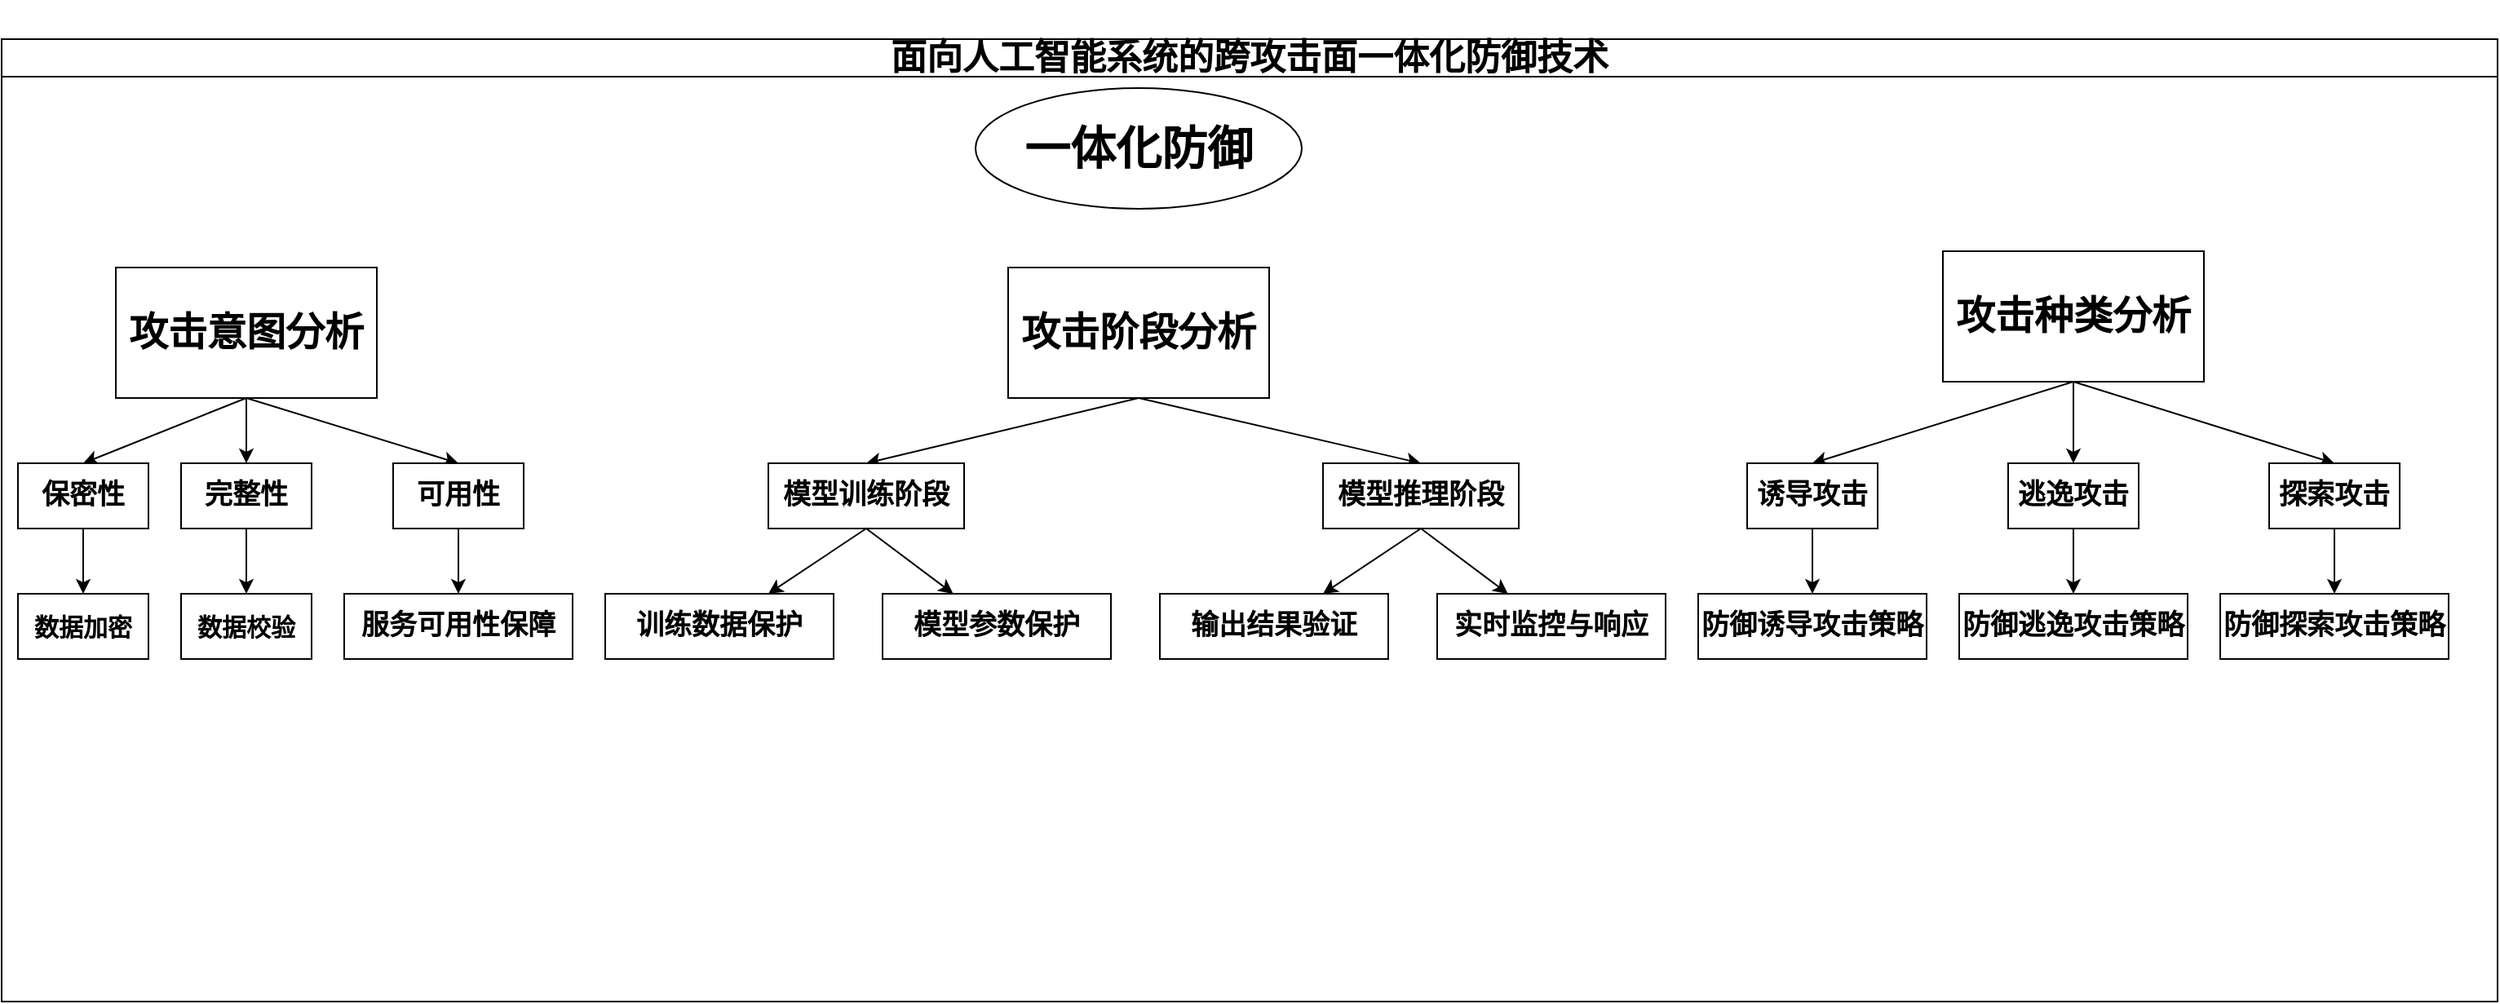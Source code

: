 <mxfile version="24.7.17">
  <diagram name="第 1 页" id="pIQt6GRZelODplqzJtHg">
    <mxGraphModel dx="1356" dy="2034" grid="1" gridSize="10" guides="1" tooltips="1" connect="1" arrows="1" fold="1" page="1" pageScale="1" pageWidth="827" pageHeight="1169" math="0" shadow="0">
      <root>
        <mxCell id="0" />
        <mxCell id="1" parent="0" />
        <mxCell id="iBgcNBvuugV4CT68VX7O-1" value="&lt;p style=&quot;font-size: 22px;&quot; class=&quot;MsoNormal&quot;&gt;&lt;span style=&quot;font-family: 微软雅黑;&quot;&gt;&lt;font style=&quot;font-size: 22px;&quot; face=&quot;微软雅黑&quot;&gt;面向人工智能系统&lt;/font&gt;&lt;font style=&quot;font-size: 22px;&quot; face=&quot;微软雅黑&quot;&gt;的跨攻击面一体化防御技术&lt;/font&gt;&lt;/span&gt;&lt;/p&gt;" style="swimlane;whiteSpace=wrap;html=1;movable=1;resizable=1;rotatable=1;deletable=1;editable=1;locked=0;connectable=1;" vertex="1" parent="1">
          <mxGeometry y="-700" width="1530" height="590" as="geometry" />
        </mxCell>
        <mxCell id="iBgcNBvuugV4CT68VX7O-21" style="rounded=0;orthogonalLoop=1;jettySize=auto;html=1;exitX=0.5;exitY=1;exitDx=0;exitDy=0;entryX=0.5;entryY=0;entryDx=0;entryDy=0;" edge="1" parent="iBgcNBvuugV4CT68VX7O-1" source="iBgcNBvuugV4CT68VX7O-18" target="iBgcNBvuugV4CT68VX7O-22">
          <mxGeometry relative="1" as="geometry">
            <mxPoint x="150" y="260" as="targetPoint" />
          </mxGeometry>
        </mxCell>
        <mxCell id="iBgcNBvuugV4CT68VX7O-28" style="rounded=0;orthogonalLoop=1;jettySize=auto;html=1;exitX=0.5;exitY=1;exitDx=0;exitDy=0;entryX=0.5;entryY=0;entryDx=0;entryDy=0;" edge="1" parent="iBgcNBvuugV4CT68VX7O-1" source="iBgcNBvuugV4CT68VX7O-18" target="iBgcNBvuugV4CT68VX7O-23">
          <mxGeometry relative="1" as="geometry" />
        </mxCell>
        <mxCell id="iBgcNBvuugV4CT68VX7O-29" style="rounded=0;orthogonalLoop=1;jettySize=auto;html=1;exitX=0.5;exitY=1;exitDx=0;exitDy=0;entryX=0.5;entryY=0;entryDx=0;entryDy=0;" edge="1" parent="iBgcNBvuugV4CT68VX7O-1" source="iBgcNBvuugV4CT68VX7O-18" target="iBgcNBvuugV4CT68VX7O-24">
          <mxGeometry relative="1" as="geometry" />
        </mxCell>
        <mxCell id="iBgcNBvuugV4CT68VX7O-18" value="&lt;span style=&quot;font-family: 微软雅黑;&quot;&gt;&lt;b style=&quot;&quot;&gt;&lt;font style=&quot;font-size: 24px;&quot;&gt;攻击意图分析&lt;/font&gt;&lt;/b&gt;&lt;/span&gt;" style="rounded=0;whiteSpace=wrap;html=1;" vertex="1" parent="iBgcNBvuugV4CT68VX7O-1">
          <mxGeometry x="70" y="140" width="160" height="80" as="geometry" />
        </mxCell>
        <mxCell id="iBgcNBvuugV4CT68VX7O-40" style="rounded=0;orthogonalLoop=1;jettySize=auto;html=1;exitX=0.5;exitY=1;exitDx=0;exitDy=0;entryX=0.5;entryY=0;entryDx=0;entryDy=0;" edge="1" parent="iBgcNBvuugV4CT68VX7O-1" source="iBgcNBvuugV4CT68VX7O-19" target="iBgcNBvuugV4CT68VX7O-34">
          <mxGeometry relative="1" as="geometry" />
        </mxCell>
        <mxCell id="iBgcNBvuugV4CT68VX7O-45" style="rounded=0;orthogonalLoop=1;jettySize=auto;html=1;exitX=0.5;exitY=1;exitDx=0;exitDy=0;entryX=0.5;entryY=0;entryDx=0;entryDy=0;" edge="1" parent="iBgcNBvuugV4CT68VX7O-1" source="iBgcNBvuugV4CT68VX7O-19" target="iBgcNBvuugV4CT68VX7O-35">
          <mxGeometry relative="1" as="geometry" />
        </mxCell>
        <mxCell id="iBgcNBvuugV4CT68VX7O-19" value="&lt;span style=&quot;font-family: 微软雅黑;&quot;&gt;&lt;b style=&quot;&quot;&gt;&lt;font style=&quot;font-size: 24px;&quot;&gt;攻击阶段分析&lt;/font&gt;&lt;/b&gt;&lt;/span&gt;" style="rounded=0;whiteSpace=wrap;html=1;" vertex="1" parent="iBgcNBvuugV4CT68VX7O-1">
          <mxGeometry x="617" y="140" width="160" height="80" as="geometry" />
        </mxCell>
        <mxCell id="iBgcNBvuugV4CT68VX7O-20" value="&lt;span style=&quot;font-family: 微软雅黑;&quot;&gt;&lt;b style=&quot;&quot;&gt;&lt;font style=&quot;font-size: 24px;&quot;&gt;攻击种类分析&lt;/font&gt;&lt;/b&gt;&lt;/span&gt;" style="rounded=0;whiteSpace=wrap;html=1;" vertex="1" parent="iBgcNBvuugV4CT68VX7O-1">
          <mxGeometry x="1190" y="130" width="160" height="80" as="geometry" />
        </mxCell>
        <mxCell id="iBgcNBvuugV4CT68VX7O-31" style="edgeStyle=orthogonalEdgeStyle;rounded=0;orthogonalLoop=1;jettySize=auto;html=1;exitX=0.5;exitY=1;exitDx=0;exitDy=0;" edge="1" parent="iBgcNBvuugV4CT68VX7O-1" source="iBgcNBvuugV4CT68VX7O-22" target="iBgcNBvuugV4CT68VX7O-26">
          <mxGeometry relative="1" as="geometry" />
        </mxCell>
        <mxCell id="iBgcNBvuugV4CT68VX7O-22" value="&lt;b&gt;&lt;font style=&quot;font-size: 17px;&quot;&gt;完整性&lt;/font&gt;&lt;/b&gt;" style="whiteSpace=wrap;html=1;" vertex="1" parent="iBgcNBvuugV4CT68VX7O-1">
          <mxGeometry x="110" y="260" width="80" height="40" as="geometry" />
        </mxCell>
        <mxCell id="iBgcNBvuugV4CT68VX7O-30" style="edgeStyle=orthogonalEdgeStyle;rounded=0;orthogonalLoop=1;jettySize=auto;html=1;exitX=0.5;exitY=1;exitDx=0;exitDy=0;" edge="1" parent="iBgcNBvuugV4CT68VX7O-1" source="iBgcNBvuugV4CT68VX7O-23">
          <mxGeometry relative="1" as="geometry">
            <mxPoint x="50" y="340" as="targetPoint" />
          </mxGeometry>
        </mxCell>
        <mxCell id="iBgcNBvuugV4CT68VX7O-23" value="&lt;b&gt;&lt;font style=&quot;font-size: 17px;&quot;&gt;保密性&lt;/font&gt;&lt;/b&gt;" style="whiteSpace=wrap;html=1;" vertex="1" parent="iBgcNBvuugV4CT68VX7O-1">
          <mxGeometry x="10" y="260" width="80" height="40" as="geometry" />
        </mxCell>
        <mxCell id="iBgcNBvuugV4CT68VX7O-32" style="rounded=0;orthogonalLoop=1;jettySize=auto;html=1;exitX=0.5;exitY=1;exitDx=0;exitDy=0;entryX=0.5;entryY=0;entryDx=0;entryDy=0;" edge="1" parent="iBgcNBvuugV4CT68VX7O-1" source="iBgcNBvuugV4CT68VX7O-24" target="iBgcNBvuugV4CT68VX7O-27">
          <mxGeometry relative="1" as="geometry" />
        </mxCell>
        <mxCell id="iBgcNBvuugV4CT68VX7O-24" value="&lt;b&gt;&lt;font style=&quot;font-size: 17px;&quot;&gt;可用性&lt;/font&gt;&lt;/b&gt;" style="whiteSpace=wrap;html=1;" vertex="1" parent="iBgcNBvuugV4CT68VX7O-1">
          <mxGeometry x="240" y="260" width="80" height="40" as="geometry" />
        </mxCell>
        <mxCell id="iBgcNBvuugV4CT68VX7O-25" value="&lt;b&gt;&lt;font style=&quot;font-size: 15px;&quot;&gt;数据加密&lt;/font&gt;&lt;/b&gt;" style="whiteSpace=wrap;html=1;" vertex="1" parent="iBgcNBvuugV4CT68VX7O-1">
          <mxGeometry x="10" y="340" width="80" height="40" as="geometry" />
        </mxCell>
        <mxCell id="iBgcNBvuugV4CT68VX7O-26" value="&lt;b&gt;&lt;font style=&quot;font-size: 15px;&quot;&gt;数据校验&lt;/font&gt;&lt;/b&gt;" style="whiteSpace=wrap;html=1;" vertex="1" parent="iBgcNBvuugV4CT68VX7O-1">
          <mxGeometry x="110" y="340" width="80" height="40" as="geometry" />
        </mxCell>
        <mxCell id="iBgcNBvuugV4CT68VX7O-27" value="&lt;b&gt;&lt;font style=&quot;font-size: 17px;&quot;&gt;服务可用性保障&lt;/font&gt;&lt;/b&gt;" style="whiteSpace=wrap;html=1;" vertex="1" parent="iBgcNBvuugV4CT68VX7O-1">
          <mxGeometry x="210" y="340" width="140" height="40" as="geometry" />
        </mxCell>
        <mxCell id="iBgcNBvuugV4CT68VX7O-38" style="rounded=0;orthogonalLoop=1;jettySize=auto;html=1;exitX=0.5;exitY=1;exitDx=0;exitDy=0;" edge="1" parent="iBgcNBvuugV4CT68VX7O-1" source="iBgcNBvuugV4CT68VX7O-34" target="iBgcNBvuugV4CT68VX7O-36">
          <mxGeometry relative="1" as="geometry" />
        </mxCell>
        <mxCell id="iBgcNBvuugV4CT68VX7O-39" style="rounded=0;orthogonalLoop=1;jettySize=auto;html=1;exitX=0.5;exitY=1;exitDx=0;exitDy=0;" edge="1" parent="iBgcNBvuugV4CT68VX7O-1" source="iBgcNBvuugV4CT68VX7O-34" target="iBgcNBvuugV4CT68VX7O-37">
          <mxGeometry relative="1" as="geometry" />
        </mxCell>
        <mxCell id="iBgcNBvuugV4CT68VX7O-34" value="&lt;b&gt;&lt;font style=&quot;font-size: 17px;&quot;&gt;模型训练阶段&lt;/font&gt;&lt;/b&gt;" style="whiteSpace=wrap;html=1;" vertex="1" parent="iBgcNBvuugV4CT68VX7O-1">
          <mxGeometry x="470" y="260" width="120" height="40" as="geometry" />
        </mxCell>
        <mxCell id="iBgcNBvuugV4CT68VX7O-35" value="&lt;b&gt;&lt;font style=&quot;font-size: 17px;&quot;&gt;模型推理阶段&lt;/font&gt;&lt;/b&gt;" style="whiteSpace=wrap;html=1;" vertex="1" parent="iBgcNBvuugV4CT68VX7O-1">
          <mxGeometry x="810" y="260" width="120" height="40" as="geometry" />
        </mxCell>
        <mxCell id="iBgcNBvuugV4CT68VX7O-36" value="&lt;b&gt;&lt;font style=&quot;font-size: 17px;&quot;&gt;训练数据保护&lt;/font&gt;&lt;/b&gt;" style="whiteSpace=wrap;html=1;" vertex="1" parent="iBgcNBvuugV4CT68VX7O-1">
          <mxGeometry x="370" y="340" width="140" height="40" as="geometry" />
        </mxCell>
        <mxCell id="iBgcNBvuugV4CT68VX7O-37" value="&lt;b&gt;&lt;font style=&quot;font-size: 17px;&quot;&gt;模型参数保护&lt;/font&gt;&lt;/b&gt;" style="whiteSpace=wrap;html=1;" vertex="1" parent="iBgcNBvuugV4CT68VX7O-1">
          <mxGeometry x="540" y="340" width="140" height="40" as="geometry" />
        </mxCell>
        <mxCell id="iBgcNBvuugV4CT68VX7O-41" style="rounded=0;orthogonalLoop=1;jettySize=auto;html=1;exitX=0.5;exitY=1;exitDx=0;exitDy=0;" edge="1" parent="iBgcNBvuugV4CT68VX7O-1" target="iBgcNBvuugV4CT68VX7O-43">
          <mxGeometry relative="1" as="geometry">
            <mxPoint x="870" y="300" as="sourcePoint" />
          </mxGeometry>
        </mxCell>
        <mxCell id="iBgcNBvuugV4CT68VX7O-42" style="rounded=0;orthogonalLoop=1;jettySize=auto;html=1;exitX=0.5;exitY=1;exitDx=0;exitDy=0;" edge="1" parent="iBgcNBvuugV4CT68VX7O-1" target="iBgcNBvuugV4CT68VX7O-44">
          <mxGeometry relative="1" as="geometry">
            <mxPoint x="870" y="300" as="sourcePoint" />
          </mxGeometry>
        </mxCell>
        <mxCell id="iBgcNBvuugV4CT68VX7O-43" value="&lt;b&gt;&lt;font style=&quot;font-size: 17px;&quot;&gt;输出结果验证&lt;/font&gt;&lt;/b&gt;" style="whiteSpace=wrap;html=1;" vertex="1" parent="iBgcNBvuugV4CT68VX7O-1">
          <mxGeometry x="710" y="340" width="140" height="40" as="geometry" />
        </mxCell>
        <mxCell id="iBgcNBvuugV4CT68VX7O-44" value="&lt;b&gt;&lt;font style=&quot;font-size: 17px;&quot;&gt;实时监控与响应&lt;/font&gt;&lt;/b&gt;" style="whiteSpace=wrap;html=1;" vertex="1" parent="iBgcNBvuugV4CT68VX7O-1">
          <mxGeometry x="880" y="340" width="140" height="40" as="geometry" />
        </mxCell>
        <mxCell id="iBgcNBvuugV4CT68VX7O-58" style="rounded=0;orthogonalLoop=1;jettySize=auto;html=1;exitX=0.5;exitY=1;exitDx=0;exitDy=0;entryX=0.5;entryY=0;entryDx=0;entryDy=0;" edge="1" parent="iBgcNBvuugV4CT68VX7O-1" target="iBgcNBvuugV4CT68VX7O-62">
          <mxGeometry relative="1" as="geometry">
            <mxPoint x="1200" y="260" as="targetPoint" />
            <mxPoint x="1270" y="210" as="sourcePoint" />
          </mxGeometry>
        </mxCell>
        <mxCell id="iBgcNBvuugV4CT68VX7O-59" style="rounded=0;orthogonalLoop=1;jettySize=auto;html=1;entryX=0.5;entryY=0;entryDx=0;entryDy=0;exitX=0.5;exitY=1;exitDx=0;exitDy=0;" edge="1" parent="iBgcNBvuugV4CT68VX7O-1" target="iBgcNBvuugV4CT68VX7O-64">
          <mxGeometry relative="1" as="geometry">
            <mxPoint x="1270" y="210" as="sourcePoint" />
          </mxGeometry>
        </mxCell>
        <mxCell id="iBgcNBvuugV4CT68VX7O-60" style="rounded=0;orthogonalLoop=1;jettySize=auto;html=1;exitX=0.5;exitY=1;exitDx=0;exitDy=0;entryX=0.5;entryY=0;entryDx=0;entryDy=0;" edge="1" parent="iBgcNBvuugV4CT68VX7O-1" target="iBgcNBvuugV4CT68VX7O-66">
          <mxGeometry relative="1" as="geometry">
            <mxPoint x="1270" y="210" as="sourcePoint" />
          </mxGeometry>
        </mxCell>
        <mxCell id="iBgcNBvuugV4CT68VX7O-61" style="rounded=0;orthogonalLoop=1;jettySize=auto;html=1;exitX=0.5;exitY=1;exitDx=0;exitDy=0;entryX=0.5;entryY=0;entryDx=0;entryDy=0;" edge="1" parent="iBgcNBvuugV4CT68VX7O-1" source="iBgcNBvuugV4CT68VX7O-62" target="iBgcNBvuugV4CT68VX7O-70">
          <mxGeometry relative="1" as="geometry">
            <mxPoint x="1200" y="340" as="targetPoint" />
          </mxGeometry>
        </mxCell>
        <mxCell id="iBgcNBvuugV4CT68VX7O-62" value="&lt;b&gt;&lt;font style=&quot;font-size: 17px;&quot;&gt;逃逸攻击&lt;/font&gt;&lt;/b&gt;" style="whiteSpace=wrap;html=1;" vertex="1" parent="iBgcNBvuugV4CT68VX7O-1">
          <mxGeometry x="1230" y="260" width="80" height="40" as="geometry" />
        </mxCell>
        <mxCell id="iBgcNBvuugV4CT68VX7O-63" style="rounded=0;orthogonalLoop=1;jettySize=auto;html=1;exitX=0.5;exitY=1;exitDx=0;exitDy=0;entryX=0.5;entryY=0;entryDx=0;entryDy=0;" edge="1" parent="iBgcNBvuugV4CT68VX7O-1" source="iBgcNBvuugV4CT68VX7O-64" target="iBgcNBvuugV4CT68VX7O-73">
          <mxGeometry relative="1" as="geometry">
            <mxPoint x="1100" y="340" as="targetPoint" />
          </mxGeometry>
        </mxCell>
        <mxCell id="iBgcNBvuugV4CT68VX7O-64" value="&lt;b&gt;&lt;font style=&quot;font-size: 17px;&quot;&gt;诱导攻击&lt;/font&gt;&lt;/b&gt;" style="whiteSpace=wrap;html=1;" vertex="1" parent="iBgcNBvuugV4CT68VX7O-1">
          <mxGeometry x="1070" y="260" width="80" height="40" as="geometry" />
        </mxCell>
        <mxCell id="iBgcNBvuugV4CT68VX7O-65" style="rounded=0;orthogonalLoop=1;jettySize=auto;html=1;exitX=0.5;exitY=1;exitDx=0;exitDy=0;entryX=0.5;entryY=0;entryDx=0;entryDy=0;" edge="1" parent="iBgcNBvuugV4CT68VX7O-1" source="iBgcNBvuugV4CT68VX7O-66" target="iBgcNBvuugV4CT68VX7O-69">
          <mxGeometry relative="1" as="geometry" />
        </mxCell>
        <mxCell id="iBgcNBvuugV4CT68VX7O-66" value="&lt;b&gt;&lt;font style=&quot;font-size: 17px;&quot;&gt;探索攻击&lt;/font&gt;&lt;/b&gt;" style="whiteSpace=wrap;html=1;" vertex="1" parent="iBgcNBvuugV4CT68VX7O-1">
          <mxGeometry x="1390" y="260" width="80" height="40" as="geometry" />
        </mxCell>
        <mxCell id="iBgcNBvuugV4CT68VX7O-69" value="&lt;b&gt;&lt;font style=&quot;font-size: 17px;&quot;&gt;防御探索攻击策略&lt;/font&gt;&lt;/b&gt;" style="whiteSpace=wrap;html=1;" vertex="1" parent="iBgcNBvuugV4CT68VX7O-1">
          <mxGeometry x="1360" y="340" width="140" height="40" as="geometry" />
        </mxCell>
        <mxCell id="iBgcNBvuugV4CT68VX7O-70" value="&lt;b&gt;&lt;font style=&quot;font-size: 17px;&quot;&gt;防御逃逸攻击策略&lt;/font&gt;&lt;/b&gt;" style="whiteSpace=wrap;html=1;" vertex="1" parent="iBgcNBvuugV4CT68VX7O-1">
          <mxGeometry x="1200" y="340" width="140" height="40" as="geometry" />
        </mxCell>
        <mxCell id="iBgcNBvuugV4CT68VX7O-73" value="&lt;b&gt;&lt;font style=&quot;font-size: 17px;&quot;&gt;防御诱导攻击策略&lt;/font&gt;&lt;/b&gt;" style="whiteSpace=wrap;html=1;" vertex="1" parent="iBgcNBvuugV4CT68VX7O-1">
          <mxGeometry x="1040" y="340" width="140" height="40" as="geometry" />
        </mxCell>
        <mxCell id="iBgcNBvuugV4CT68VX7O-74" value="&lt;b&gt;&lt;font style=&quot;font-size: 28px;&quot;&gt;一体化防御&lt;/font&gt;&lt;/b&gt;" style="ellipse;whiteSpace=wrap;html=1;" vertex="1" parent="iBgcNBvuugV4CT68VX7O-1">
          <mxGeometry x="597" y="30" width="200" height="74" as="geometry" />
        </mxCell>
      </root>
    </mxGraphModel>
  </diagram>
</mxfile>
